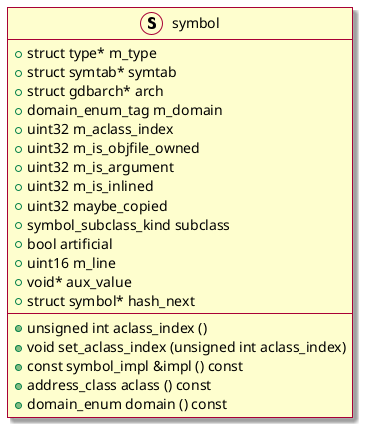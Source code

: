 @startuml
skin rose
struct symbol
{
    + struct type* m_type
    + struct symtab* symtab
    + struct gdbarch* arch
    + domain_enum_tag m_domain
    + uint32 m_aclass_index
    + uint32 m_is_objfile_owned
    + uint32 m_is_argument
    + uint32 m_is_inlined
    + uint32 maybe_copied
    + symbol_subclass_kind subclass
    + bool artificial
    + uint16 m_line
    + void* aux_value
    + struct symbol* hash_next

    + unsigned int aclass_index ()
    + void set_aclass_index (unsigned int aclass_index)
    + const symbol_impl &impl () const
    + address_class aclass () const
    + domain_enum domain () const
}

@enduml